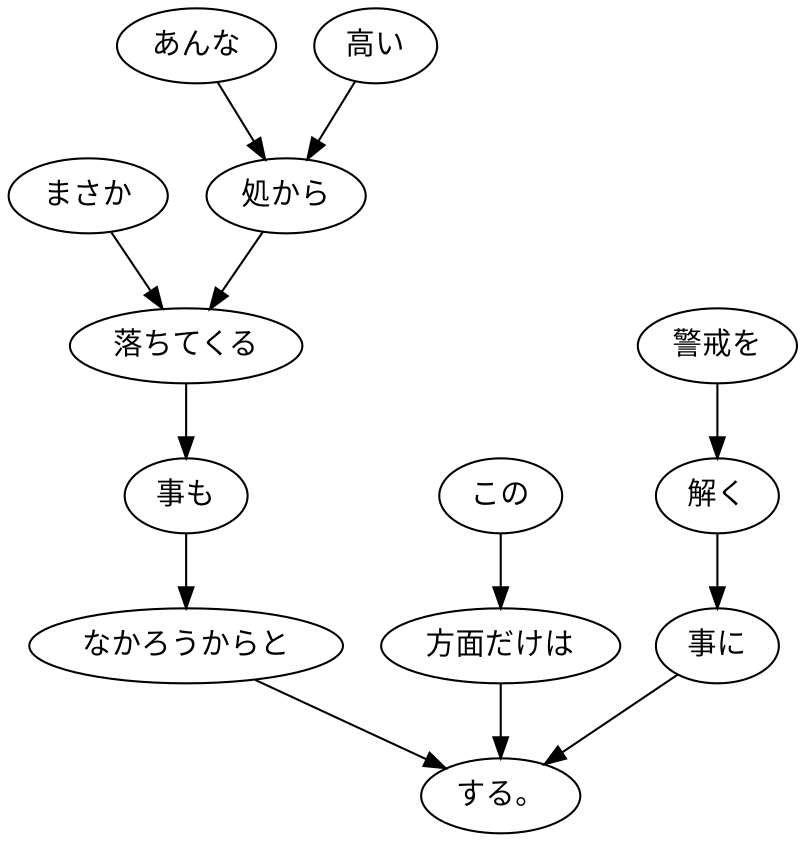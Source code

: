 digraph graph3257 {
	node0 [label="まさか"];
	node1 [label="あんな"];
	node2 [label="高い"];
	node3 [label="処から"];
	node4 [label="落ちてくる"];
	node5 [label="事も"];
	node6 [label="なかろうからと"];
	node7 [label="この"];
	node8 [label="方面だけは"];
	node9 [label="警戒を"];
	node10 [label="解く"];
	node11 [label="事に"];
	node12 [label="する。"];
	node0 -> node4;
	node1 -> node3;
	node2 -> node3;
	node3 -> node4;
	node4 -> node5;
	node5 -> node6;
	node6 -> node12;
	node7 -> node8;
	node8 -> node12;
	node9 -> node10;
	node10 -> node11;
	node11 -> node12;
}
